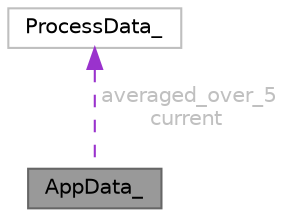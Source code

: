 digraph "AppData_"
{
 // LATEX_PDF_SIZE
  bgcolor="transparent";
  edge [fontname=Helvetica,fontsize=10,labelfontname=Helvetica,labelfontsize=10];
  node [fontname=Helvetica,fontsize=10,shape=box,height=0.2,width=0.4];
  Node1 [id="Node000001",label="AppData_",height=0.2,width=0.4,color="gray40", fillcolor="grey60", style="filled", fontcolor="black",tooltip=" "];
  Node2 -> Node1 [id="edge1_Node000001_Node000002",dir="back",color="darkorchid3",style="dashed",tooltip=" ",label=" averaged_over_5\ncurrent",fontcolor="grey" ];
  Node2 [id="Node000002",label="ProcessData_",height=0.2,width=0.4,color="grey75", fillcolor="white", style="filled",URL="$structProcessData__.html",tooltip=" "];
}
